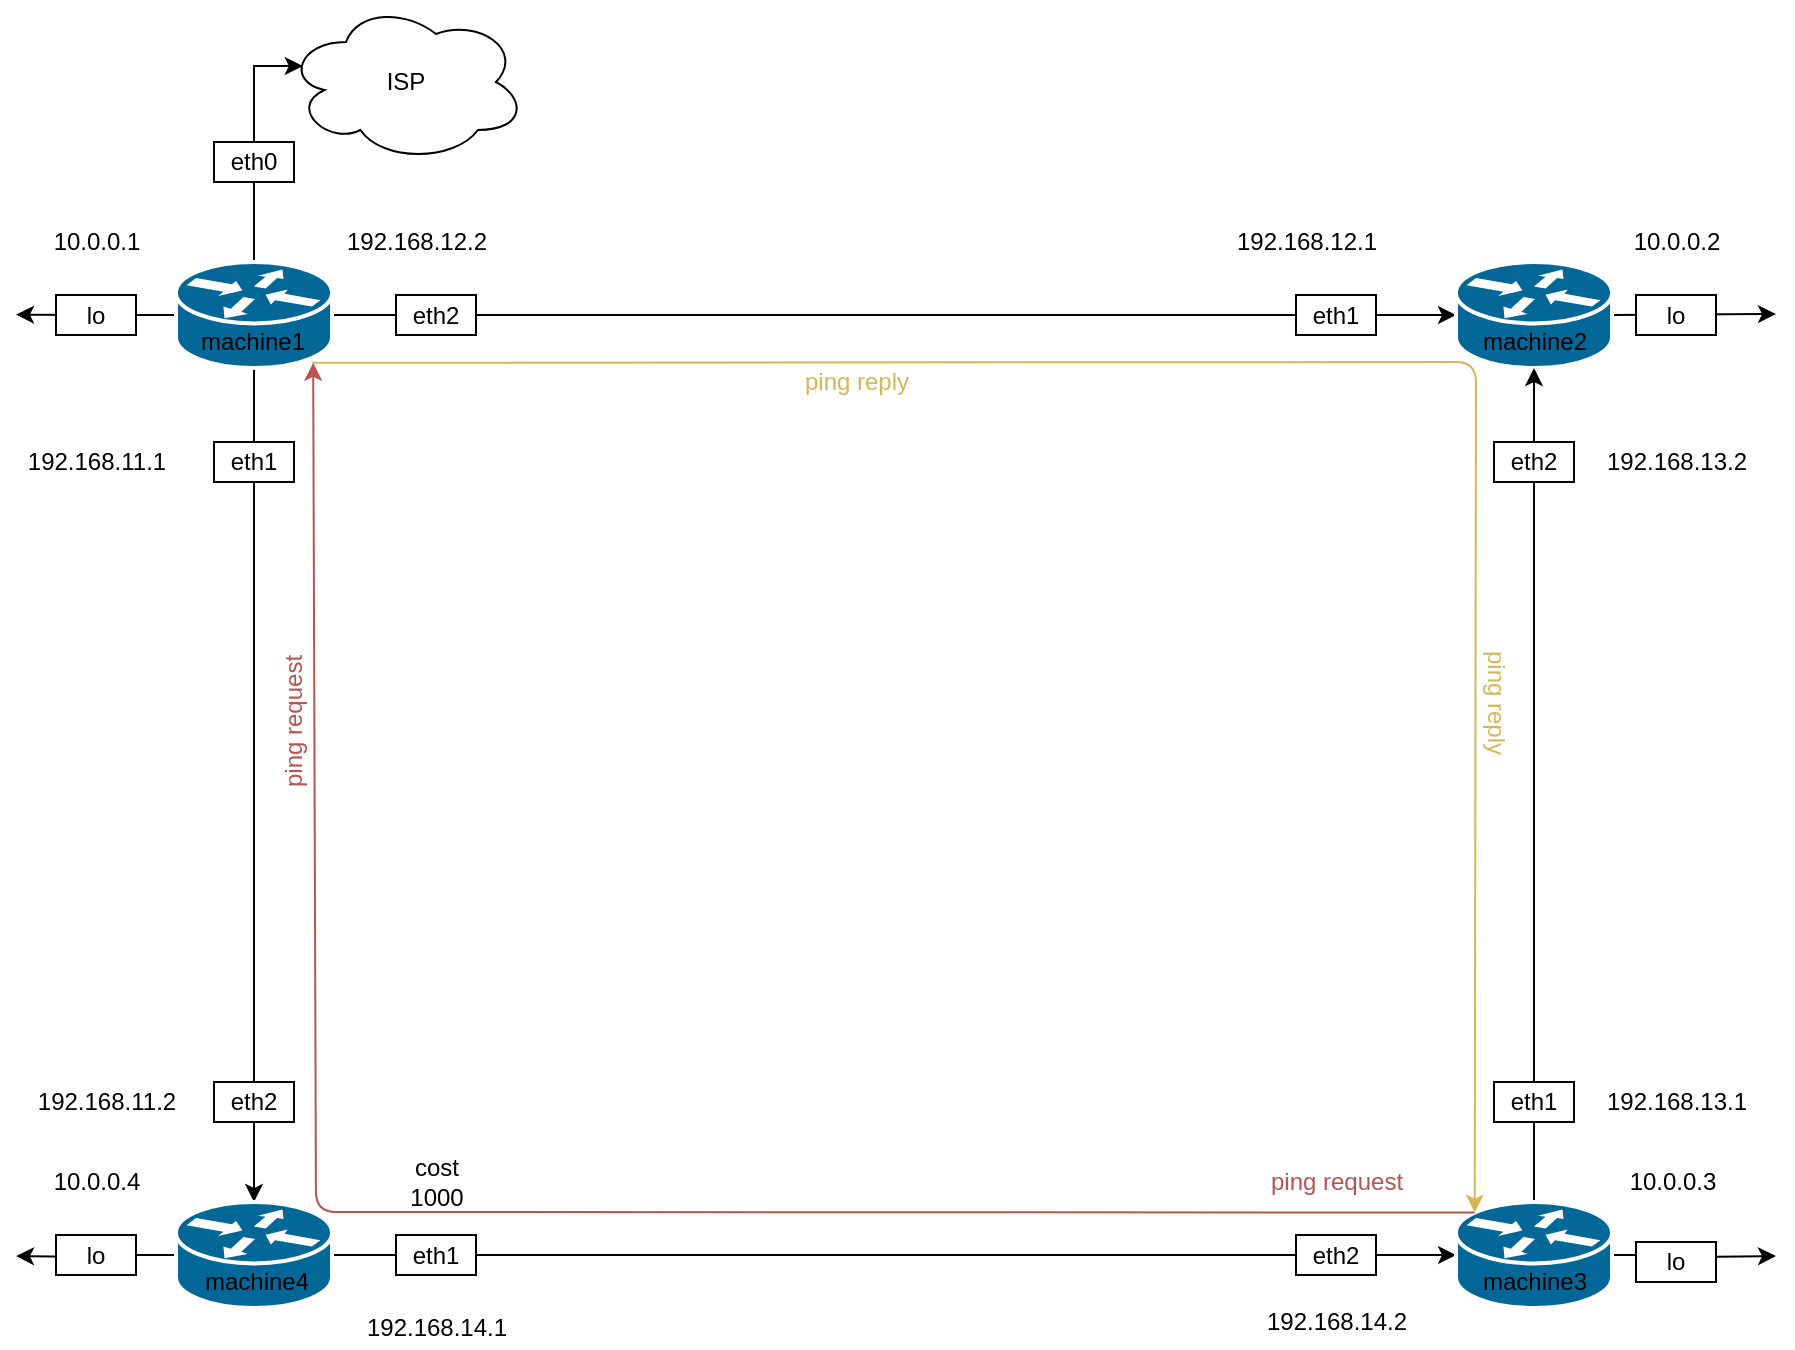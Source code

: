 <mxfile version="13.1.4" type="device"><diagram name="Page-1" id="c37626ed-c26b-45fb-9056-f9ebc6bb27b6"><mxGraphModel dx="785" dy="545" grid="1" gridSize="10" guides="1" tooltips="1" connect="1" arrows="1" fold="1" page="1" pageScale="1" pageWidth="1000" pageHeight="700" background="#ffffff" math="0" shadow="0"><root><mxCell id="0"/><mxCell id="1" parent="0"/><mxCell id="Fn0tkdx34PyKZkWdbSRC-5" style="edgeStyle=orthogonalEdgeStyle;rounded=0;orthogonalLoop=1;jettySize=auto;html=1;exitX=1;exitY=0.5;exitDx=0;exitDy=0;exitPerimeter=0;entryX=0;entryY=0.5;entryDx=0;entryDy=0;entryPerimeter=0;" edge="1" parent="1" source="1c7a67bf8fd3230f-46" target="Fn0tkdx34PyKZkWdbSRC-2"><mxGeometry relative="1" as="geometry"/></mxCell><mxCell id="Fn0tkdx34PyKZkWdbSRC-6" style="edgeStyle=orthogonalEdgeStyle;rounded=0;orthogonalLoop=1;jettySize=auto;html=1;exitX=0.5;exitY=1;exitDx=0;exitDy=0;exitPerimeter=0;entryX=0.5;entryY=0;entryDx=0;entryDy=0;entryPerimeter=0;" edge="1" parent="1" source="1c7a67bf8fd3230f-46" target="Fn0tkdx34PyKZkWdbSRC-3"><mxGeometry relative="1" as="geometry"/></mxCell><mxCell id="Fn0tkdx34PyKZkWdbSRC-9" style="edgeStyle=orthogonalEdgeStyle;rounded=0;orthogonalLoop=1;jettySize=auto;html=1;exitX=0;exitY=0.5;exitDx=0;exitDy=0;exitPerimeter=0;" edge="1" parent="1" source="1c7a67bf8fd3230f-46"><mxGeometry relative="1" as="geometry"><mxPoint x="60" y="166.294" as="targetPoint"/></mxGeometry></mxCell><mxCell id="Fn0tkdx34PyKZkWdbSRC-10" style="edgeStyle=orthogonalEdgeStyle;rounded=0;orthogonalLoop=1;jettySize=auto;html=1;exitX=0.5;exitY=0;exitDx=0;exitDy=0;exitPerimeter=0;entryX=0.07;entryY=0.4;entryDx=0;entryDy=0;entryPerimeter=0;" edge="1" parent="1" source="1c7a67bf8fd3230f-46" target="Fn0tkdx34PyKZkWdbSRC-51"><mxGeometry relative="1" as="geometry"><mxPoint x="179" y="40" as="targetPoint"/><Array as="points"><mxPoint x="179" y="42"/></Array></mxGeometry></mxCell><mxCell id="1c7a67bf8fd3230f-46" value="" style="shape=mxgraph.cisco.routers.router;html=1;dashed=0;fillColor=#036897;strokeColor=#ffffff;strokeWidth=2;verticalLabelPosition=bottom;verticalAlign=top;rounded=0;shadow=0;comic=0;fontFamily=Verdana;fontSize=12;" parent="1" vertex="1"><mxGeometry x="140" y="140" width="78" height="53" as="geometry"/></mxCell><mxCell id="Fn0tkdx34PyKZkWdbSRC-14" style="edgeStyle=orthogonalEdgeStyle;rounded=0;orthogonalLoop=1;jettySize=auto;html=1;exitX=1;exitY=0.5;exitDx=0;exitDy=0;exitPerimeter=0;" edge="1" parent="1" source="Fn0tkdx34PyKZkWdbSRC-2"><mxGeometry relative="1" as="geometry"><mxPoint x="940" y="166" as="targetPoint"/></mxGeometry></mxCell><mxCell id="Fn0tkdx34PyKZkWdbSRC-2" value="" style="shape=mxgraph.cisco.routers.router;html=1;dashed=0;fillColor=#036897;strokeColor=#ffffff;strokeWidth=2;verticalLabelPosition=bottom;verticalAlign=top;rounded=0;shadow=0;comic=0;fontFamily=Verdana;fontSize=12;" vertex="1" parent="1"><mxGeometry x="780" y="140" width="78" height="53" as="geometry"/></mxCell><mxCell id="Fn0tkdx34PyKZkWdbSRC-7" style="edgeStyle=orthogonalEdgeStyle;rounded=0;orthogonalLoop=1;jettySize=auto;html=1;exitX=1;exitY=0.5;exitDx=0;exitDy=0;exitPerimeter=0;entryX=0;entryY=0.5;entryDx=0;entryDy=0;entryPerimeter=0;" edge="1" parent="1" source="Fn0tkdx34PyKZkWdbSRC-3" target="Fn0tkdx34PyKZkWdbSRC-4"><mxGeometry relative="1" as="geometry"/></mxCell><mxCell id="Fn0tkdx34PyKZkWdbSRC-11" style="edgeStyle=orthogonalEdgeStyle;rounded=0;orthogonalLoop=1;jettySize=auto;html=1;exitX=0;exitY=0.5;exitDx=0;exitDy=0;exitPerimeter=0;" edge="1" parent="1" source="Fn0tkdx34PyKZkWdbSRC-3"><mxGeometry relative="1" as="geometry"><mxPoint x="60" y="637" as="targetPoint"/></mxGeometry></mxCell><mxCell id="Fn0tkdx34PyKZkWdbSRC-3" value="" style="shape=mxgraph.cisco.routers.router;html=1;dashed=0;fillColor=#036897;strokeColor=#ffffff;strokeWidth=2;verticalLabelPosition=bottom;verticalAlign=top;rounded=0;shadow=0;comic=0;fontFamily=Verdana;fontSize=12;" vertex="1" parent="1"><mxGeometry x="140" y="610" width="78" height="53" as="geometry"/></mxCell><mxCell id="Fn0tkdx34PyKZkWdbSRC-8" style="edgeStyle=orthogonalEdgeStyle;rounded=0;orthogonalLoop=1;jettySize=auto;html=1;exitX=0.5;exitY=0;exitDx=0;exitDy=0;exitPerimeter=0;entryX=0.5;entryY=1;entryDx=0;entryDy=0;entryPerimeter=0;" edge="1" parent="1" source="Fn0tkdx34PyKZkWdbSRC-4" target="Fn0tkdx34PyKZkWdbSRC-2"><mxGeometry relative="1" as="geometry"/></mxCell><mxCell id="Fn0tkdx34PyKZkWdbSRC-16" style="edgeStyle=orthogonalEdgeStyle;rounded=0;orthogonalLoop=1;jettySize=auto;html=1;exitX=1;exitY=0.5;exitDx=0;exitDy=0;exitPerimeter=0;" edge="1" parent="1" source="Fn0tkdx34PyKZkWdbSRC-4"><mxGeometry relative="1" as="geometry"><mxPoint x="940" y="637" as="targetPoint"/></mxGeometry></mxCell><mxCell id="Fn0tkdx34PyKZkWdbSRC-4" value="" style="shape=mxgraph.cisco.routers.router;html=1;dashed=0;fillColor=#036897;strokeColor=#ffffff;strokeWidth=2;verticalLabelPosition=bottom;verticalAlign=top;rounded=0;shadow=0;comic=0;fontFamily=Verdana;fontSize=12;" vertex="1" parent="1"><mxGeometry x="780" y="610" width="78" height="53" as="geometry"/></mxCell><mxCell id="Fn0tkdx34PyKZkWdbSRC-17" value="10.0.0.1" style="text;html=1;align=center;verticalAlign=middle;resizable=0;points=[];autosize=1;" vertex="1" parent="1"><mxGeometry x="70" y="120" width="60" height="20" as="geometry"/></mxCell><mxCell id="Fn0tkdx34PyKZkWdbSRC-18" value="machine1" style="text;html=1;align=center;verticalAlign=middle;resizable=0;points=[];autosize=1;" vertex="1" parent="1"><mxGeometry x="143" y="170" width="70" height="20" as="geometry"/></mxCell><mxCell id="Fn0tkdx34PyKZkWdbSRC-19" value="machine2" style="text;html=1;align=center;verticalAlign=middle;resizable=0;points=[];autosize=1;" vertex="1" parent="1"><mxGeometry x="784" y="170" width="70" height="20" as="geometry"/></mxCell><mxCell id="Fn0tkdx34PyKZkWdbSRC-20" value="machine4" style="text;html=1;align=center;verticalAlign=middle;resizable=0;points=[];autosize=1;" vertex="1" parent="1"><mxGeometry x="145" y="640" width="70" height="20" as="geometry"/></mxCell><mxCell id="Fn0tkdx34PyKZkWdbSRC-21" value="machine3" style="text;html=1;align=center;verticalAlign=middle;resizable=0;points=[];autosize=1;" vertex="1" parent="1"><mxGeometry x="784" y="640" width="70" height="20" as="geometry"/></mxCell><mxCell id="Fn0tkdx34PyKZkWdbSRC-22" value="10.0.0.2" style="text;html=1;align=center;verticalAlign=middle;resizable=0;points=[];autosize=1;" vertex="1" parent="1"><mxGeometry x="860" y="120" width="60" height="20" as="geometry"/></mxCell><mxCell id="Fn0tkdx34PyKZkWdbSRC-23" value="10.0.0.4" style="text;html=1;align=center;verticalAlign=middle;resizable=0;points=[];autosize=1;" vertex="1" parent="1"><mxGeometry x="70" y="590" width="60" height="20" as="geometry"/></mxCell><mxCell id="Fn0tkdx34PyKZkWdbSRC-24" value="10.0.0.3" style="text;html=1;align=center;verticalAlign=middle;resizable=0;points=[];autosize=1;" vertex="1" parent="1"><mxGeometry x="858" y="590" width="60" height="20" as="geometry"/></mxCell><mxCell id="Fn0tkdx34PyKZkWdbSRC-25" value="eth0" style="rounded=0;whiteSpace=wrap;html=1;" vertex="1" parent="1"><mxGeometry x="159" y="80" width="40" height="20" as="geometry"/></mxCell><mxCell id="Fn0tkdx34PyKZkWdbSRC-26" value="eth2" style="rounded=0;whiteSpace=wrap;html=1;" vertex="1" parent="1"><mxGeometry x="250" y="156.5" width="40" height="20" as="geometry"/></mxCell><mxCell id="Fn0tkdx34PyKZkWdbSRC-30" value="eth1" style="rounded=0;whiteSpace=wrap;html=1;" vertex="1" parent="1"><mxGeometry x="159" y="230" width="40" height="20" as="geometry"/></mxCell><mxCell id="Fn0tkdx34PyKZkWdbSRC-31" value="eth1" style="rounded=0;whiteSpace=wrap;html=1;" vertex="1" parent="1"><mxGeometry x="700" y="156.5" width="40" height="20" as="geometry"/></mxCell><mxCell id="Fn0tkdx34PyKZkWdbSRC-32" value="eth2" style="rounded=0;whiteSpace=wrap;html=1;" vertex="1" parent="1"><mxGeometry x="799" y="230" width="40" height="20" as="geometry"/></mxCell><mxCell id="Fn0tkdx34PyKZkWdbSRC-33" value="eth2" style="rounded=0;whiteSpace=wrap;html=1;" vertex="1" parent="1"><mxGeometry x="159" y="550" width="40" height="20" as="geometry"/></mxCell><mxCell id="Fn0tkdx34PyKZkWdbSRC-34" value="eth1" style="rounded=0;whiteSpace=wrap;html=1;" vertex="1" parent="1"><mxGeometry x="250" y="626.5" width="40" height="20" as="geometry"/></mxCell><mxCell id="Fn0tkdx34PyKZkWdbSRC-35" value="eth2" style="rounded=0;whiteSpace=wrap;html=1;" vertex="1" parent="1"><mxGeometry x="700" y="626.5" width="40" height="20" as="geometry"/></mxCell><mxCell id="Fn0tkdx34PyKZkWdbSRC-36" value="eth1" style="rounded=0;whiteSpace=wrap;html=1;" vertex="1" parent="1"><mxGeometry x="799" y="550" width="40" height="20" as="geometry"/></mxCell><mxCell id="Fn0tkdx34PyKZkWdbSRC-38" value="lo" style="rounded=0;whiteSpace=wrap;html=1;" vertex="1" parent="1"><mxGeometry x="80" y="156.5" width="40" height="20" as="geometry"/></mxCell><mxCell id="Fn0tkdx34PyKZkWdbSRC-39" value="lo" style="rounded=0;whiteSpace=wrap;html=1;" vertex="1" parent="1"><mxGeometry x="80" y="626.5" width="40" height="20" as="geometry"/></mxCell><mxCell id="Fn0tkdx34PyKZkWdbSRC-40" value="lo" style="rounded=0;whiteSpace=wrap;html=1;" vertex="1" parent="1"><mxGeometry x="870" y="156.5" width="40" height="20" as="geometry"/></mxCell><mxCell id="Fn0tkdx34PyKZkWdbSRC-41" value="lo" style="rounded=0;whiteSpace=wrap;html=1;" vertex="1" parent="1"><mxGeometry x="870" y="630" width="40" height="20" as="geometry"/></mxCell><mxCell id="Fn0tkdx34PyKZkWdbSRC-42" value="192.168.12.2" style="text;html=1;align=center;verticalAlign=middle;resizable=0;points=[];autosize=1;" vertex="1" parent="1"><mxGeometry x="215" y="120" width="90" height="20" as="geometry"/></mxCell><mxCell id="Fn0tkdx34PyKZkWdbSRC-43" value="192.168.12.1" style="text;html=1;align=center;verticalAlign=middle;resizable=0;points=[];autosize=1;" vertex="1" parent="1"><mxGeometry x="660" y="120" width="90" height="20" as="geometry"/></mxCell><mxCell id="Fn0tkdx34PyKZkWdbSRC-44" value="192.168.11.1" style="text;html=1;align=center;verticalAlign=middle;resizable=0;points=[];autosize=1;" vertex="1" parent="1"><mxGeometry x="60" y="230" width="80" height="20" as="geometry"/></mxCell><mxCell id="Fn0tkdx34PyKZkWdbSRC-45" value="192.168.11.2" style="text;html=1;align=center;verticalAlign=middle;resizable=0;points=[];autosize=1;" vertex="1" parent="1"><mxGeometry x="65" y="550" width="80" height="20" as="geometry"/></mxCell><mxCell id="Fn0tkdx34PyKZkWdbSRC-46" value="192.168.13.2" style="text;html=1;align=center;verticalAlign=middle;resizable=0;points=[];autosize=1;" vertex="1" parent="1"><mxGeometry x="845" y="230" width="90" height="20" as="geometry"/></mxCell><mxCell id="Fn0tkdx34PyKZkWdbSRC-47" value="192.168.13.1" style="text;html=1;align=center;verticalAlign=middle;resizable=0;points=[];autosize=1;" vertex="1" parent="1"><mxGeometry x="845" y="550" width="90" height="20" as="geometry"/></mxCell><mxCell id="Fn0tkdx34PyKZkWdbSRC-48" value="192.168.14.2" style="text;html=1;align=center;verticalAlign=middle;resizable=0;points=[];autosize=1;" vertex="1" parent="1"><mxGeometry x="675" y="660" width="90" height="20" as="geometry"/></mxCell><mxCell id="Fn0tkdx34PyKZkWdbSRC-49" value="192.168.14.1" style="text;html=1;align=center;verticalAlign=middle;resizable=0;points=[];autosize=1;" vertex="1" parent="1"><mxGeometry x="225" y="663" width="90" height="20" as="geometry"/></mxCell><mxCell id="Fn0tkdx34PyKZkWdbSRC-50" value="cost&lt;br&gt;1000" style="text;html=1;align=center;verticalAlign=middle;resizable=0;points=[];autosize=1;" vertex="1" parent="1"><mxGeometry x="250" y="585" width="40" height="30" as="geometry"/></mxCell><mxCell id="Fn0tkdx34PyKZkWdbSRC-51" value="ISP" style="ellipse;shape=cloud;whiteSpace=wrap;html=1;" vertex="1" parent="1"><mxGeometry x="195" y="10" width="120" height="80" as="geometry"/></mxCell><mxCell id="Fn0tkdx34PyKZkWdbSRC-54" value="" style="endArrow=classic;html=1;fillColor=#f8cecc;strokeColor=#b85450;exitX=0.12;exitY=0.1;exitDx=0;exitDy=0;exitPerimeter=0;entryX=0.937;entryY=1.02;entryDx=0;entryDy=0;entryPerimeter=0;" edge="1" parent="1" source="Fn0tkdx34PyKZkWdbSRC-4" target="Fn0tkdx34PyKZkWdbSRC-18"><mxGeometry width="50" height="50" relative="1" as="geometry"><mxPoint x="430" y="360" as="sourcePoint"/><mxPoint x="210" y="230" as="targetPoint"/><Array as="points"><mxPoint x="210" y="615"/></Array></mxGeometry></mxCell><mxCell id="Fn0tkdx34PyKZkWdbSRC-55" value="&lt;font color=&quot;#b85450&quot;&gt;ping request&lt;/font&gt;" style="text;html=1;align=center;verticalAlign=middle;resizable=0;points=[];autosize=1;" vertex="1" parent="1"><mxGeometry x="680" y="590" width="80" height="20" as="geometry"/></mxCell><mxCell id="Fn0tkdx34PyKZkWdbSRC-56" value="&lt;font color=&quot;#b85450&quot;&gt;ping request&lt;/font&gt;" style="text;html=1;align=center;verticalAlign=middle;resizable=0;points=[];autosize=1;rotation=-90;" vertex="1" parent="1"><mxGeometry x="159" y="360" width="80" height="20" as="geometry"/></mxCell><mxCell id="Fn0tkdx34PyKZkWdbSRC-57" value="" style="endArrow=classic;html=1;exitX=0.928;exitY=1.019;exitDx=0;exitDy=0;exitPerimeter=0;fillColor=#fff2cc;strokeColor=#d6b656;entryX=0.12;entryY=0.1;entryDx=0;entryDy=0;entryPerimeter=0;" edge="1" parent="1" source="Fn0tkdx34PyKZkWdbSRC-18" target="Fn0tkdx34PyKZkWdbSRC-4"><mxGeometry width="50" height="50" relative="1" as="geometry"><mxPoint x="290" y="310" as="sourcePoint"/><mxPoint x="570" y="280" as="targetPoint"/><Array as="points"><mxPoint x="790" y="190"/></Array></mxGeometry></mxCell><mxCell id="Fn0tkdx34PyKZkWdbSRC-58" value="ping reply" style="text;html=1;align=center;verticalAlign=middle;resizable=0;points=[];autosize=1;fontColor=#D6B656;" vertex="1" parent="1"><mxGeometry x="445" y="190" width="70" height="20" as="geometry"/></mxCell><mxCell id="Fn0tkdx34PyKZkWdbSRC-59" value="ping reply" style="text;html=1;align=center;verticalAlign=middle;resizable=0;points=[];autosize=1;fontColor=#D6B656;rotation=90;" vertex="1" parent="1"><mxGeometry x="765" y="350" width="70" height="20" as="geometry"/></mxCell></root></mxGraphModel></diagram></mxfile>